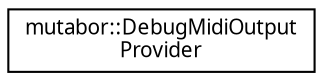 digraph "Grafische Darstellung der Klassenhierarchie"
{
  edge [fontname="Sans",fontsize="10",labelfontname="Sans",labelfontsize="10"];
  node [fontname="Sans",fontsize="10",shape=record];
  rankdir="LR";
  Node0 [label="mutabor::DebugMidiOutput\lProvider",height=0.2,width=0.4,color="black", fillcolor="white", style="filled",URL="$de/d1e/classmutabor_1_1DebugMidiOutputProvider.html",tooltip="A simple MIDI output provider describing the API and providing simple means for debugging. "];
}
